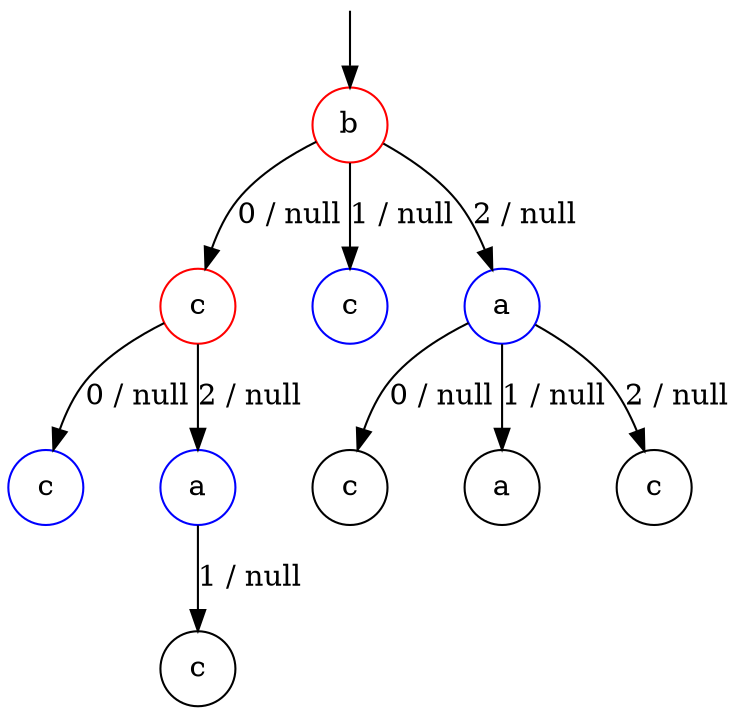 digraph g {

	s0 [color="RED" shape="circle" label="b"];
	s1 [color="RED" shape="circle" label="c"];
	s2 [color="BLUE" shape="circle" label="c"];
	s3 [color="BLUE" shape="circle" label="a"];
	s4 [color="BLUE" shape="circle" label="c"];
	s5 [color="BLUE" shape="circle" label="a"];
	s6 [shape="circle" label="c"];
	s7 [shape="circle" label="a"];
	s8 [shape="circle" label="c"];
	s9 [shape="circle" label="c"];
	s0 -> s1 [label="0 / null"];
	s0 -> s2 [label="1 / null"];
	s0 -> s3 [label="2 / null"];
	s1 -> s4 [label="0 / null"];
	s1 -> s5 [label="2 / null"];
	s3 -> s6 [label="0 / null"];
	s3 -> s7 [label="1 / null"];
	s3 -> s8 [label="2 / null"];
	s5 -> s9 [label="1 / null"];

__start0 [label="" shape="none" width="0" height="0"];
__start0 -> s0;

}
